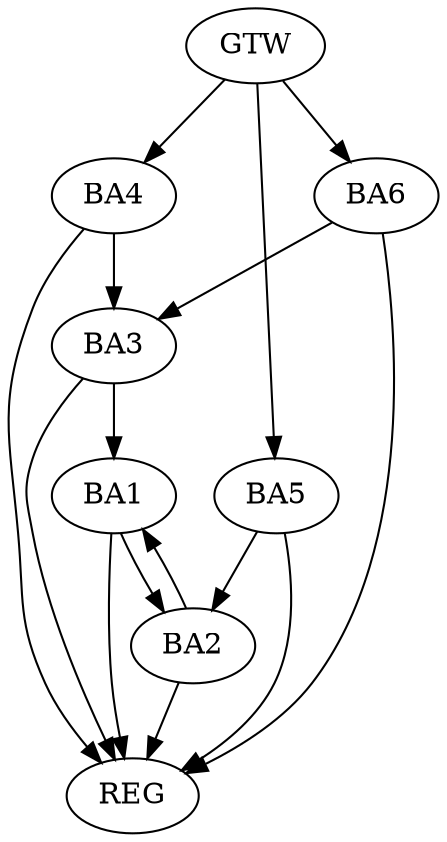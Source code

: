 strict digraph G {
  BA1 [ label="BA1" ];
  BA2 [ label="BA2" ];
  BA3 [ label="BA3" ];
  BA4 [ label="BA4" ];
  BA5 [ label="BA5" ];
  BA6 [ label="BA6" ];
  GTW [ label="GTW" ];
  REG [ label="REG" ];
  BA1 -> BA2;
  BA2 -> BA1;
  BA3 -> BA1;
  BA4 -> BA3;
  BA5 -> BA2;
  BA6 -> BA3;
  GTW -> BA4;
  GTW -> BA5;
  GTW -> BA6;
  BA1 -> REG;
  BA2 -> REG;
  BA3 -> REG;
  BA4 -> REG;
  BA5 -> REG;
  BA6 -> REG;
}
